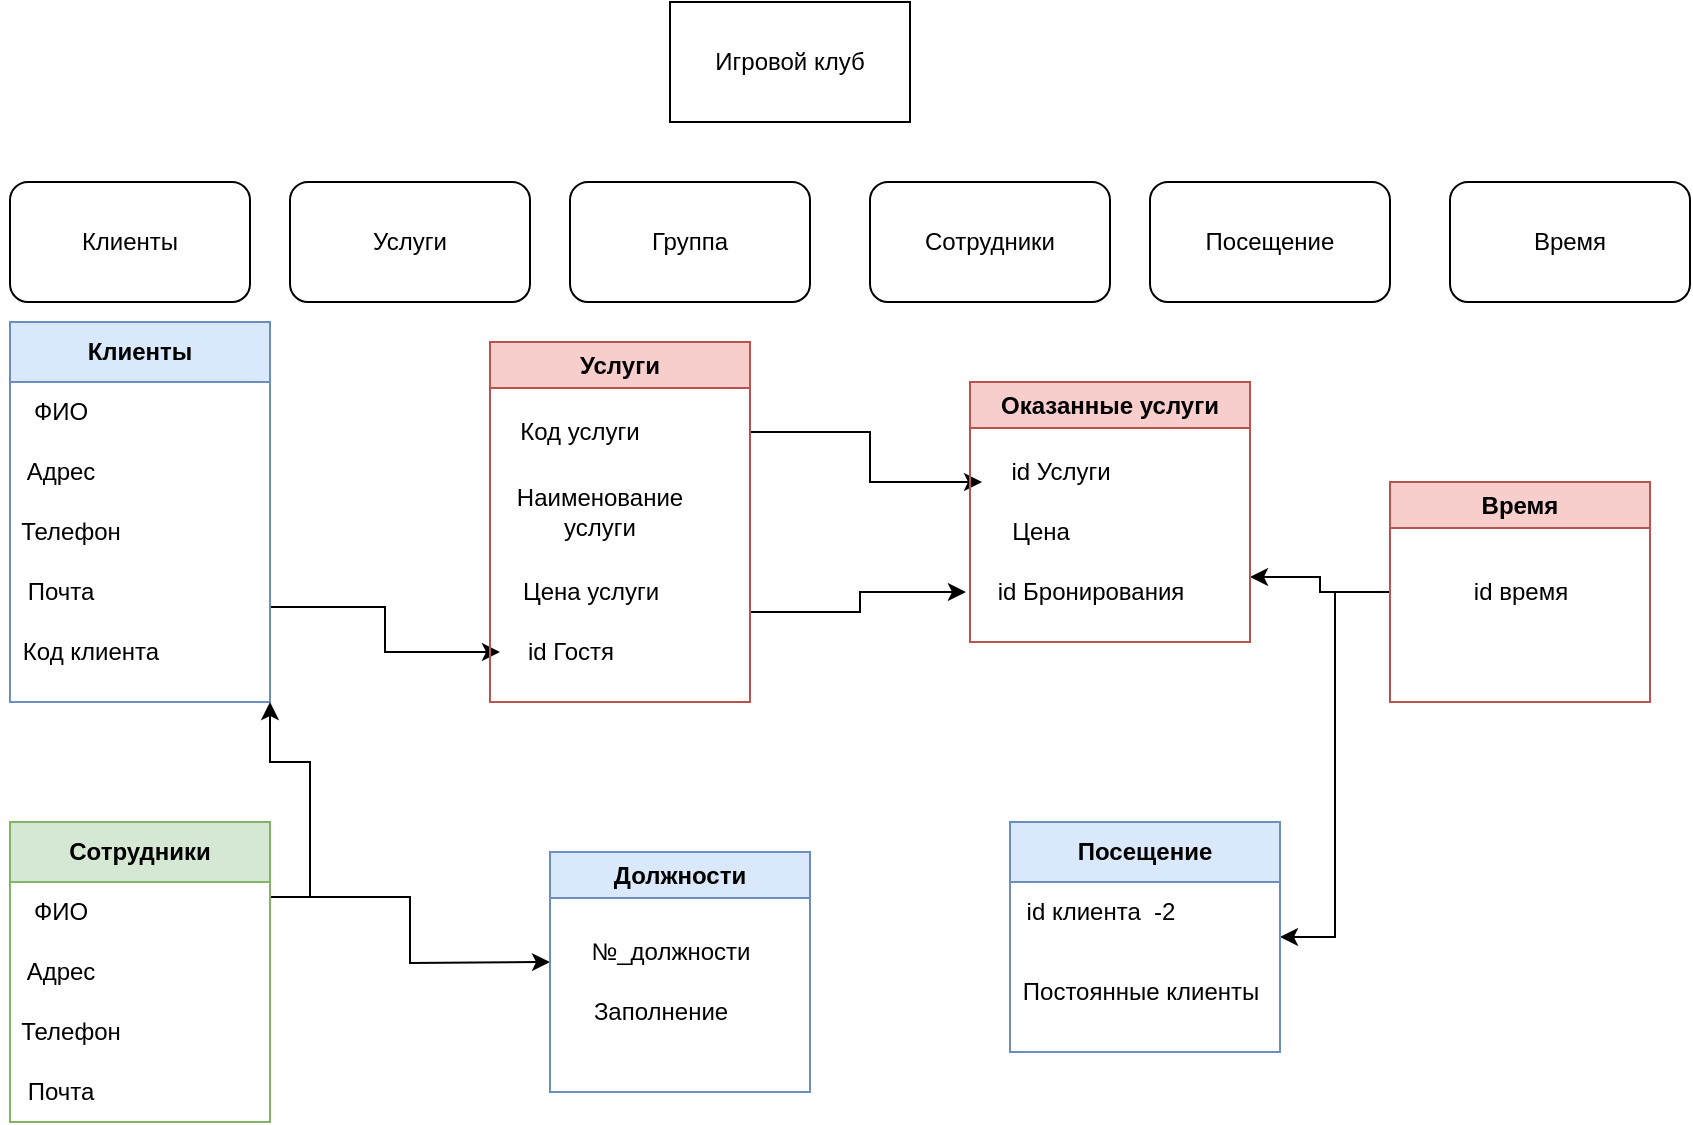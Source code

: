 <mxfile version="20.8.20" type="github">
  <diagram id="C5RBs43oDa-KdzZeNtuy" name="Page-1">
    <mxGraphModel dx="2559" dy="3234" grid="1" gridSize="10" guides="1" tooltips="1" connect="1" arrows="1" fold="1" page="1" pageScale="1" pageWidth="1654" pageHeight="2336" math="0" shadow="0">
      <root>
        <mxCell id="WIyWlLk6GJQsqaUBKTNV-0" />
        <mxCell id="WIyWlLk6GJQsqaUBKTNV-1" parent="WIyWlLk6GJQsqaUBKTNV-0" />
        <mxCell id="yhRUgez4aXhPSnII19fP-4" value="Игровой клуб&lt;br&gt;" style="rounded=0;whiteSpace=wrap;html=1;labelBackgroundColor=none;" vertex="1" parent="WIyWlLk6GJQsqaUBKTNV-1">
          <mxGeometry x="40" y="-1220" width="120" height="60" as="geometry" />
        </mxCell>
        <mxCell id="yhRUgez4aXhPSnII19fP-7" value="Клиенты" style="rounded=1;whiteSpace=wrap;html=1;labelBackgroundColor=none;" vertex="1" parent="WIyWlLk6GJQsqaUBKTNV-1">
          <mxGeometry x="-290" y="-1130" width="120" height="60" as="geometry" />
        </mxCell>
        <mxCell id="yhRUgez4aXhPSnII19fP-8" value="Группа" style="rounded=1;whiteSpace=wrap;html=1;labelBackgroundColor=none;" vertex="1" parent="WIyWlLk6GJQsqaUBKTNV-1">
          <mxGeometry x="-10" y="-1130" width="120" height="60" as="geometry" />
        </mxCell>
        <mxCell id="yhRUgez4aXhPSnII19fP-9" value="Сотрудники" style="rounded=1;whiteSpace=wrap;html=1;labelBackgroundColor=none;" vertex="1" parent="WIyWlLk6GJQsqaUBKTNV-1">
          <mxGeometry x="140" y="-1130" width="120" height="60" as="geometry" />
        </mxCell>
        <mxCell id="yhRUgez4aXhPSnII19fP-10" value="Посещение" style="rounded=1;whiteSpace=wrap;html=1;labelBackgroundColor=none;" vertex="1" parent="WIyWlLk6GJQsqaUBKTNV-1">
          <mxGeometry x="280" y="-1130" width="120" height="60" as="geometry" />
        </mxCell>
        <mxCell id="yhRUgez4aXhPSnII19fP-112" style="edgeStyle=orthogonalEdgeStyle;rounded=0;orthogonalLoop=1;jettySize=auto;html=1;exitX=1;exitY=0.75;exitDx=0;exitDy=0;" edge="1" parent="WIyWlLk6GJQsqaUBKTNV-1" source="yhRUgez4aXhPSnII19fP-14" target="yhRUgez4aXhPSnII19fP-107">
          <mxGeometry relative="1" as="geometry" />
        </mxCell>
        <mxCell id="yhRUgez4aXhPSnII19fP-14" value="Клиенты" style="swimlane;whiteSpace=wrap;html=1;labelBackgroundColor=none;startSize=30;fillColor=#dae8fc;strokeColor=#6c8ebf;" vertex="1" parent="WIyWlLk6GJQsqaUBKTNV-1">
          <mxGeometry x="-290" y="-1060" width="130" height="190" as="geometry" />
        </mxCell>
        <mxCell id="yhRUgez4aXhPSnII19fP-17" value="ФИО" style="text;html=1;align=center;verticalAlign=middle;resizable=0;points=[];autosize=1;strokeColor=none;fillColor=none;" vertex="1" parent="yhRUgez4aXhPSnII19fP-14">
          <mxGeometry y="30" width="50" height="30" as="geometry" />
        </mxCell>
        <mxCell id="yhRUgez4aXhPSnII19fP-18" value="Адрес" style="text;html=1;align=center;verticalAlign=middle;resizable=0;points=[];autosize=1;strokeColor=none;fillColor=none;" vertex="1" parent="yhRUgez4aXhPSnII19fP-14">
          <mxGeometry x="-5" y="60" width="60" height="30" as="geometry" />
        </mxCell>
        <mxCell id="yhRUgez4aXhPSnII19fP-21" value="Телефон" style="text;html=1;align=center;verticalAlign=middle;resizable=0;points=[];autosize=1;strokeColor=none;fillColor=none;" vertex="1" parent="yhRUgez4aXhPSnII19fP-14">
          <mxGeometry x="-5" y="90" width="70" height="30" as="geometry" />
        </mxCell>
        <mxCell id="yhRUgez4aXhPSnII19fP-22" value="Почта&lt;br&gt;" style="text;html=1;align=center;verticalAlign=middle;resizable=0;points=[];autosize=1;strokeColor=none;fillColor=none;" vertex="1" parent="yhRUgez4aXhPSnII19fP-14">
          <mxGeometry x="-5" y="120" width="60" height="30" as="geometry" />
        </mxCell>
        <mxCell id="yhRUgez4aXhPSnII19fP-106" value="Код клиента" style="text;html=1;align=center;verticalAlign=middle;resizable=0;points=[];autosize=1;strokeColor=none;fillColor=none;" vertex="1" parent="yhRUgez4aXhPSnII19fP-14">
          <mxGeometry x="-5" y="150" width="90" height="30" as="geometry" />
        </mxCell>
        <mxCell id="yhRUgez4aXhPSnII19fP-115" style="edgeStyle=orthogonalEdgeStyle;rounded=0;orthogonalLoop=1;jettySize=auto;html=1;exitX=1;exitY=0.25;exitDx=0;exitDy=0;entryX=-0.057;entryY=0.667;entryDx=0;entryDy=0;entryPerimeter=0;" edge="1" parent="WIyWlLk6GJQsqaUBKTNV-1" source="yhRUgez4aXhPSnII19fP-26" target="yhRUgez4aXhPSnII19fP-103">
          <mxGeometry relative="1" as="geometry" />
        </mxCell>
        <mxCell id="yhRUgez4aXhPSnII19fP-116" style="edgeStyle=orthogonalEdgeStyle;rounded=0;orthogonalLoop=1;jettySize=auto;html=1;exitX=1;exitY=0.75;exitDx=0;exitDy=0;entryX=-0.017;entryY=0.5;entryDx=0;entryDy=0;entryPerimeter=0;" edge="1" parent="WIyWlLk6GJQsqaUBKTNV-1" source="yhRUgez4aXhPSnII19fP-26" target="yhRUgez4aXhPSnII19fP-102">
          <mxGeometry relative="1" as="geometry" />
        </mxCell>
        <mxCell id="yhRUgez4aXhPSnII19fP-26" value="Услуги" style="swimlane;whiteSpace=wrap;html=1;labelBackgroundColor=none;fillColor=#f8cecc;strokeColor=#b85450;" vertex="1" parent="WIyWlLk6GJQsqaUBKTNV-1">
          <mxGeometry x="-50" y="-1050" width="130" height="180" as="geometry" />
        </mxCell>
        <mxCell id="yhRUgez4aXhPSnII19fP-28" value="Код услуги" style="text;html=1;strokeColor=none;fillColor=none;align=center;verticalAlign=middle;whiteSpace=wrap;rounded=0;" vertex="1" parent="yhRUgez4aXhPSnII19fP-26">
          <mxGeometry x="5" y="30" width="80" height="30" as="geometry" />
        </mxCell>
        <mxCell id="yhRUgez4aXhPSnII19fP-27" value="Наименование услуги&lt;br&gt;" style="text;html=1;strokeColor=none;fillColor=none;align=center;verticalAlign=middle;whiteSpace=wrap;rounded=0;" vertex="1" parent="yhRUgez4aXhPSnII19fP-26">
          <mxGeometry x="25" y="80" width="60" height="10" as="geometry" />
        </mxCell>
        <mxCell id="yhRUgez4aXhPSnII19fP-93" value="Цена услуги" style="text;html=1;align=center;verticalAlign=middle;resizable=0;points=[];autosize=1;strokeColor=none;fillColor=none;" vertex="1" parent="yhRUgez4aXhPSnII19fP-26">
          <mxGeometry x="5" y="110" width="90" height="30" as="geometry" />
        </mxCell>
        <mxCell id="yhRUgez4aXhPSnII19fP-107" value="id Гостя" style="text;html=1;align=center;verticalAlign=middle;resizable=0;points=[];autosize=1;strokeColor=none;fillColor=none;" vertex="1" parent="yhRUgez4aXhPSnII19fP-26">
          <mxGeometry x="5" y="140" width="70" height="30" as="geometry" />
        </mxCell>
        <mxCell id="yhRUgez4aXhPSnII19fP-29" value="Время&lt;br&gt;" style="rounded=1;whiteSpace=wrap;html=1;labelBackgroundColor=none;" vertex="1" parent="WIyWlLk6GJQsqaUBKTNV-1">
          <mxGeometry x="430" y="-1130" width="120" height="60" as="geometry" />
        </mxCell>
        <mxCell id="yhRUgez4aXhPSnII19fP-118" style="edgeStyle=orthogonalEdgeStyle;rounded=0;orthogonalLoop=1;jettySize=auto;html=1;exitX=0;exitY=0.5;exitDx=0;exitDy=0;entryX=1;entryY=0.75;entryDx=0;entryDy=0;" edge="1" parent="WIyWlLk6GJQsqaUBKTNV-1" source="yhRUgez4aXhPSnII19fP-34" target="yhRUgez4aXhPSnII19fP-101">
          <mxGeometry relative="1" as="geometry" />
        </mxCell>
        <mxCell id="yhRUgez4aXhPSnII19fP-122" style="edgeStyle=orthogonalEdgeStyle;rounded=0;orthogonalLoop=1;jettySize=auto;html=1;exitX=0;exitY=0.5;exitDx=0;exitDy=0;entryX=1;entryY=0.5;entryDx=0;entryDy=0;" edge="1" parent="WIyWlLk6GJQsqaUBKTNV-1" source="yhRUgez4aXhPSnII19fP-34" target="yhRUgez4aXhPSnII19fP-89">
          <mxGeometry relative="1" as="geometry" />
        </mxCell>
        <mxCell id="yhRUgez4aXhPSnII19fP-34" value="Время&lt;br&gt;" style="swimlane;whiteSpace=wrap;html=1;labelBackgroundColor=none;fillColor=#f8cecc;strokeColor=#b85450;" vertex="1" parent="WIyWlLk6GJQsqaUBKTNV-1">
          <mxGeometry x="400" y="-980" width="130" height="110" as="geometry" />
        </mxCell>
        <mxCell id="yhRUgez4aXhPSnII19fP-35" value="id время" style="text;html=1;align=center;verticalAlign=middle;resizable=0;points=[];autosize=1;strokeColor=none;fillColor=none;" vertex="1" parent="yhRUgez4aXhPSnII19fP-34">
          <mxGeometry x="30" y="40" width="70" height="30" as="geometry" />
        </mxCell>
        <mxCell id="yhRUgez4aXhPSnII19fP-114" style="edgeStyle=orthogonalEdgeStyle;rounded=0;orthogonalLoop=1;jettySize=auto;html=1;exitX=1;exitY=0.25;exitDx=0;exitDy=0;" edge="1" parent="WIyWlLk6GJQsqaUBKTNV-1" source="yhRUgez4aXhPSnII19fP-69">
          <mxGeometry relative="1" as="geometry">
            <mxPoint x="-20" y="-740" as="targetPoint" />
          </mxGeometry>
        </mxCell>
        <mxCell id="yhRUgez4aXhPSnII19fP-119" style="edgeStyle=orthogonalEdgeStyle;rounded=0;orthogonalLoop=1;jettySize=auto;html=1;exitX=1;exitY=0.25;exitDx=0;exitDy=0;entryX=1;entryY=1;entryDx=0;entryDy=0;" edge="1" parent="WIyWlLk6GJQsqaUBKTNV-1" source="yhRUgez4aXhPSnII19fP-69" target="yhRUgez4aXhPSnII19fP-14">
          <mxGeometry relative="1" as="geometry" />
        </mxCell>
        <mxCell id="yhRUgez4aXhPSnII19fP-69" value="Сотрудники" style="swimlane;whiteSpace=wrap;html=1;labelBackgroundColor=none;startSize=30;fillColor=#d5e8d4;strokeColor=#82b366;" vertex="1" parent="WIyWlLk6GJQsqaUBKTNV-1">
          <mxGeometry x="-290" y="-810" width="130" height="150" as="geometry" />
        </mxCell>
        <mxCell id="yhRUgez4aXhPSnII19fP-70" value="ФИО" style="text;html=1;align=center;verticalAlign=middle;resizable=0;points=[];autosize=1;strokeColor=none;fillColor=none;" vertex="1" parent="yhRUgez4aXhPSnII19fP-69">
          <mxGeometry y="30" width="50" height="30" as="geometry" />
        </mxCell>
        <mxCell id="yhRUgez4aXhPSnII19fP-71" value="Адрес" style="text;html=1;align=center;verticalAlign=middle;resizable=0;points=[];autosize=1;strokeColor=none;fillColor=none;" vertex="1" parent="yhRUgez4aXhPSnII19fP-69">
          <mxGeometry x="-5" y="60" width="60" height="30" as="geometry" />
        </mxCell>
        <mxCell id="yhRUgez4aXhPSnII19fP-72" value="Телефон" style="text;html=1;align=center;verticalAlign=middle;resizable=0;points=[];autosize=1;strokeColor=none;fillColor=none;" vertex="1" parent="yhRUgez4aXhPSnII19fP-69">
          <mxGeometry x="-5" y="90" width="70" height="30" as="geometry" />
        </mxCell>
        <mxCell id="yhRUgez4aXhPSnII19fP-73" value="Почта&lt;br&gt;" style="text;html=1;align=center;verticalAlign=middle;resizable=0;points=[];autosize=1;strokeColor=none;fillColor=none;" vertex="1" parent="yhRUgez4aXhPSnII19fP-69">
          <mxGeometry x="-5" y="120" width="60" height="30" as="geometry" />
        </mxCell>
        <mxCell id="yhRUgez4aXhPSnII19fP-85" value="Должности" style="swimlane;whiteSpace=wrap;html=1;labelBackgroundColor=none;fillColor=#dae8fc;strokeColor=#6c8ebf;" vertex="1" parent="WIyWlLk6GJQsqaUBKTNV-1">
          <mxGeometry x="-20" y="-795" width="130" height="120" as="geometry" />
        </mxCell>
        <mxCell id="yhRUgez4aXhPSnII19fP-86" value="№_должности" style="text;html=1;align=center;verticalAlign=middle;resizable=0;points=[];autosize=1;strokeColor=none;fillColor=none;" vertex="1" parent="yhRUgez4aXhPSnII19fP-85">
          <mxGeometry x="10" y="35" width="100" height="30" as="geometry" />
        </mxCell>
        <mxCell id="yhRUgez4aXhPSnII19fP-87" value="Заполнение" style="text;html=1;align=center;verticalAlign=middle;resizable=0;points=[];autosize=1;strokeColor=none;fillColor=none;" vertex="1" parent="yhRUgez4aXhPSnII19fP-85">
          <mxGeometry x="10" y="65" width="90" height="30" as="geometry" />
        </mxCell>
        <mxCell id="yhRUgez4aXhPSnII19fP-89" value="Посещение" style="swimlane;whiteSpace=wrap;html=1;labelBackgroundColor=none;startSize=30;fillColor=#dae8fc;strokeColor=#6c8ebf;" vertex="1" parent="WIyWlLk6GJQsqaUBKTNV-1">
          <mxGeometry x="210" y="-810" width="135" height="115" as="geometry" />
        </mxCell>
        <mxCell id="yhRUgez4aXhPSnII19fP-120" value="Постоянные клиенты" style="text;html=1;align=center;verticalAlign=middle;resizable=0;points=[];autosize=1;strokeColor=none;fillColor=none;" vertex="1" parent="yhRUgez4aXhPSnII19fP-89">
          <mxGeometry x="-5" y="70" width="140" height="30" as="geometry" />
        </mxCell>
        <mxCell id="yhRUgez4aXhPSnII19fP-121" value="id клиента&amp;nbsp; -2" style="text;html=1;align=center;verticalAlign=middle;resizable=0;points=[];autosize=1;strokeColor=none;fillColor=none;" vertex="1" parent="yhRUgez4aXhPSnII19fP-89">
          <mxGeometry x="-5" y="30" width="100" height="30" as="geometry" />
        </mxCell>
        <mxCell id="yhRUgez4aXhPSnII19fP-97" value="Услуги&lt;br&gt;" style="rounded=1;whiteSpace=wrap;html=1;labelBackgroundColor=none;" vertex="1" parent="WIyWlLk6GJQsqaUBKTNV-1">
          <mxGeometry x="-150" y="-1130" width="120" height="60" as="geometry" />
        </mxCell>
        <mxCell id="yhRUgez4aXhPSnII19fP-101" value="Оказанные услуги" style="swimlane;whiteSpace=wrap;html=1;labelBackgroundColor=none;fillColor=#f8cecc;strokeColor=#b85450;" vertex="1" parent="WIyWlLk6GJQsqaUBKTNV-1">
          <mxGeometry x="190" y="-1030" width="140" height="130" as="geometry" />
        </mxCell>
        <mxCell id="yhRUgez4aXhPSnII19fP-103" value="id Услуги" style="text;html=1;align=center;verticalAlign=middle;resizable=0;points=[];autosize=1;strokeColor=none;fillColor=none;" vertex="1" parent="yhRUgez4aXhPSnII19fP-101">
          <mxGeometry x="10" y="30" width="70" height="30" as="geometry" />
        </mxCell>
        <mxCell id="yhRUgez4aXhPSnII19fP-104" value="Цена" style="text;html=1;align=center;verticalAlign=middle;resizable=0;points=[];autosize=1;strokeColor=none;fillColor=none;" vertex="1" parent="yhRUgez4aXhPSnII19fP-101">
          <mxGeometry x="10" y="60" width="50" height="30" as="geometry" />
        </mxCell>
        <mxCell id="yhRUgez4aXhPSnII19fP-102" value="id Бронирования" style="text;html=1;align=center;verticalAlign=middle;resizable=0;points=[];autosize=1;strokeColor=none;fillColor=none;" vertex="1" parent="yhRUgez4aXhPSnII19fP-101">
          <mxGeometry y="90" width="120" height="30" as="geometry" />
        </mxCell>
      </root>
    </mxGraphModel>
  </diagram>
</mxfile>

